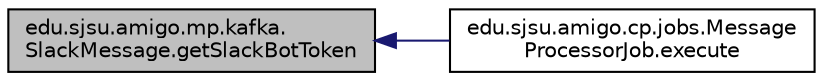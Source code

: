 digraph "edu.sjsu.amigo.mp.kafka.SlackMessage.getSlackBotToken"
{
  edge [fontname="Helvetica",fontsize="10",labelfontname="Helvetica",labelfontsize="10"];
  node [fontname="Helvetica",fontsize="10",shape=record];
  rankdir="LR";
  Node6 [label="edu.sjsu.amigo.mp.kafka.\lSlackMessage.getSlackBotToken",height=0.2,width=0.4,color="black", fillcolor="grey75", style="filled", fontcolor="black"];
  Node6 -> Node7 [dir="back",color="midnightblue",fontsize="10",style="solid"];
  Node7 [label="edu.sjsu.amigo.cp.jobs.Message\lProcessorJob.execute",height=0.2,width=0.4,color="black", fillcolor="white", style="filled",URL="$classedu_1_1sjsu_1_1amigo_1_1cp_1_1jobs_1_1_message_processor_job.html#a9801850c707e7073c39593116fa8c717"];
}
